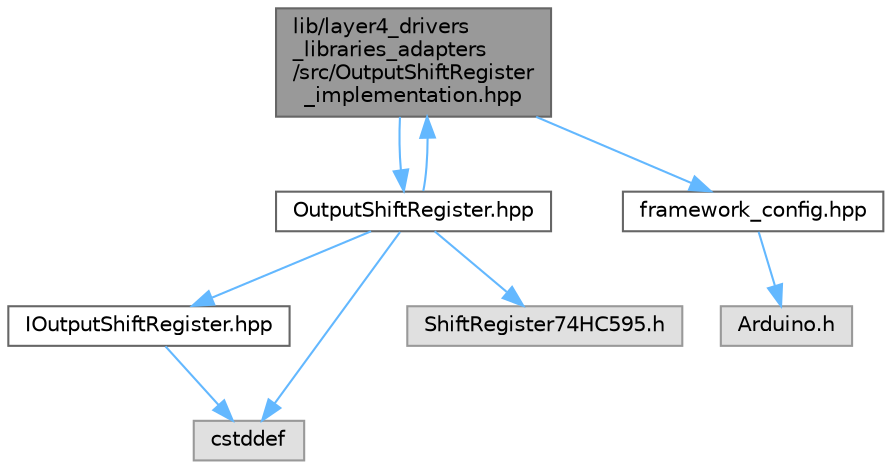 digraph "lib/layer4_drivers_libraries_adapters/src/OutputShiftRegister_implementation.hpp"
{
 // LATEX_PDF_SIZE
  bgcolor="transparent";
  edge [fontname=Helvetica,fontsize=10,labelfontname=Helvetica,labelfontsize=10];
  node [fontname=Helvetica,fontsize=10,shape=box,height=0.2,width=0.4];
  Node1 [id="Node000001",label="lib/layer4_drivers\l_libraries_adapters\l/src/OutputShiftRegister\l_implementation.hpp",height=0.2,width=0.4,color="gray40", fillcolor="grey60", style="filled", fontcolor="black",tooltip=" "];
  Node1 -> Node2 [id="edge1_Node000001_Node000002",color="steelblue1",style="solid",tooltip=" "];
  Node2 [id="Node000002",label="OutputShiftRegister.hpp",height=0.2,width=0.4,color="grey40", fillcolor="white", style="filled",URL="$OutputShiftRegister_8hpp.xhtml",tooltip=" "];
  Node2 -> Node3 [id="edge2_Node000002_Node000003",color="steelblue1",style="solid",tooltip=" "];
  Node3 [id="Node000003",label="IOutputShiftRegister.hpp",height=0.2,width=0.4,color="grey40", fillcolor="white", style="filled",URL="$IOutputShiftRegister_8hpp.xhtml",tooltip=" "];
  Node3 -> Node4 [id="edge3_Node000003_Node000004",color="steelblue1",style="solid",tooltip=" "];
  Node4 [id="Node000004",label="cstddef",height=0.2,width=0.4,color="grey60", fillcolor="#E0E0E0", style="filled",tooltip=" "];
  Node2 -> Node5 [id="edge4_Node000002_Node000005",color="steelblue1",style="solid",tooltip=" "];
  Node5 [id="Node000005",label="ShiftRegister74HC595.h",height=0.2,width=0.4,color="grey60", fillcolor="#E0E0E0", style="filled",tooltip=" "];
  Node2 -> Node4 [id="edge5_Node000002_Node000004",color="steelblue1",style="solid",tooltip=" "];
  Node2 -> Node1 [id="edge6_Node000002_Node000001",color="steelblue1",style="solid",tooltip=" "];
  Node1 -> Node6 [id="edge7_Node000001_Node000006",color="steelblue1",style="solid",tooltip=" "];
  Node6 [id="Node000006",label="framework_config.hpp",height=0.2,width=0.4,color="grey40", fillcolor="white", style="filled",URL="$framework__config_8hpp.xhtml",tooltip="Framework adapters."];
  Node6 -> Node7 [id="edge8_Node000006_Node000007",color="steelblue1",style="solid",tooltip=" "];
  Node7 [id="Node000007",label="Arduino.h",height=0.2,width=0.4,color="grey60", fillcolor="#E0E0E0", style="filled",tooltip=" "];
}
